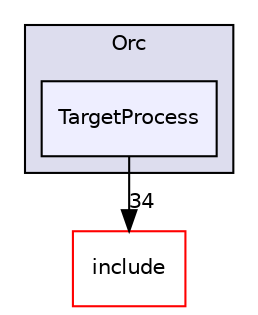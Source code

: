 digraph "lib/ExecutionEngine/Orc/TargetProcess" {
  bgcolor=transparent;
  compound=true
  node [ fontsize="10", fontname="Helvetica"];
  edge [ labelfontsize="10", labelfontname="Helvetica"];
  subgraph clusterdir_5e11c450ca4c873ca81149e572d5ac9a {
    graph [ bgcolor="#ddddee", pencolor="black", label="Orc" fontname="Helvetica", fontsize="10", URL="dir_5e11c450ca4c873ca81149e572d5ac9a.html"]
  dir_88c59b77079b3d87fe7c7b60d4e143ae [shape=box, label="TargetProcess", style="filled", fillcolor="#eeeeff", pencolor="black", URL="dir_88c59b77079b3d87fe7c7b60d4e143ae.html"];
  }
  dir_d44c64559bbebec7f509842c48db8b23 [shape=box label="include" color="red" URL="dir_d44c64559bbebec7f509842c48db8b23.html"];
  dir_88c59b77079b3d87fe7c7b60d4e143ae->dir_d44c64559bbebec7f509842c48db8b23 [headlabel="34", labeldistance=1.5 headhref="dir_000064_000001.html"];
}
